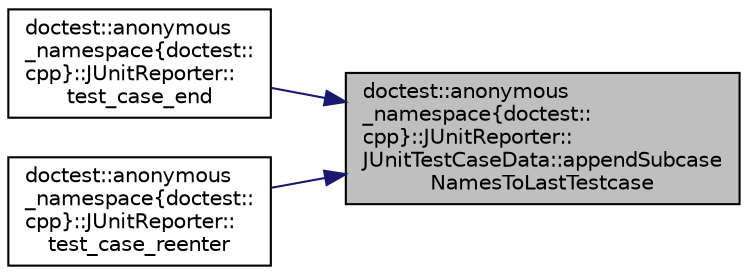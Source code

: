 digraph "doctest::anonymous_namespace{doctest::cpp}::JUnitReporter::JUnitTestCaseData::appendSubcaseNamesToLastTestcase"
{
 // LATEX_PDF_SIZE
  edge [fontname="Helvetica",fontsize="10",labelfontname="Helvetica",labelfontsize="10"];
  node [fontname="Helvetica",fontsize="10",shape=record];
  rankdir="RL";
  Node1 [label="doctest::anonymous\l_namespace\{doctest::\lcpp\}::JUnitReporter::\lJUnitTestCaseData::appendSubcase\lNamesToLastTestcase",height=0.2,width=0.4,color="black", fillcolor="grey75", style="filled", fontcolor="black",tooltip=" "];
  Node1 -> Node2 [dir="back",color="midnightblue",fontsize="10",style="solid",fontname="Helvetica"];
  Node2 [label="doctest::anonymous\l_namespace\{doctest::\lcpp\}::JUnitReporter::\ltest_case_end",height=0.2,width=0.4,color="black", fillcolor="white", style="filled",URL="$structdoctest_1_1anonymous__namespace_02doctest_8cpp_03_1_1_j_unit_reporter.html#a1a05af1e6c6dca13f03236ea1e7b1d65",tooltip=" "];
  Node1 -> Node3 [dir="back",color="midnightblue",fontsize="10",style="solid",fontname="Helvetica"];
  Node3 [label="doctest::anonymous\l_namespace\{doctest::\lcpp\}::JUnitReporter::\ltest_case_reenter",height=0.2,width=0.4,color="black", fillcolor="white", style="filled",URL="$structdoctest_1_1anonymous__namespace_02doctest_8cpp_03_1_1_j_unit_reporter.html#accb3708520f2d4c180ea4ce0234b0e32",tooltip=" "];
}
